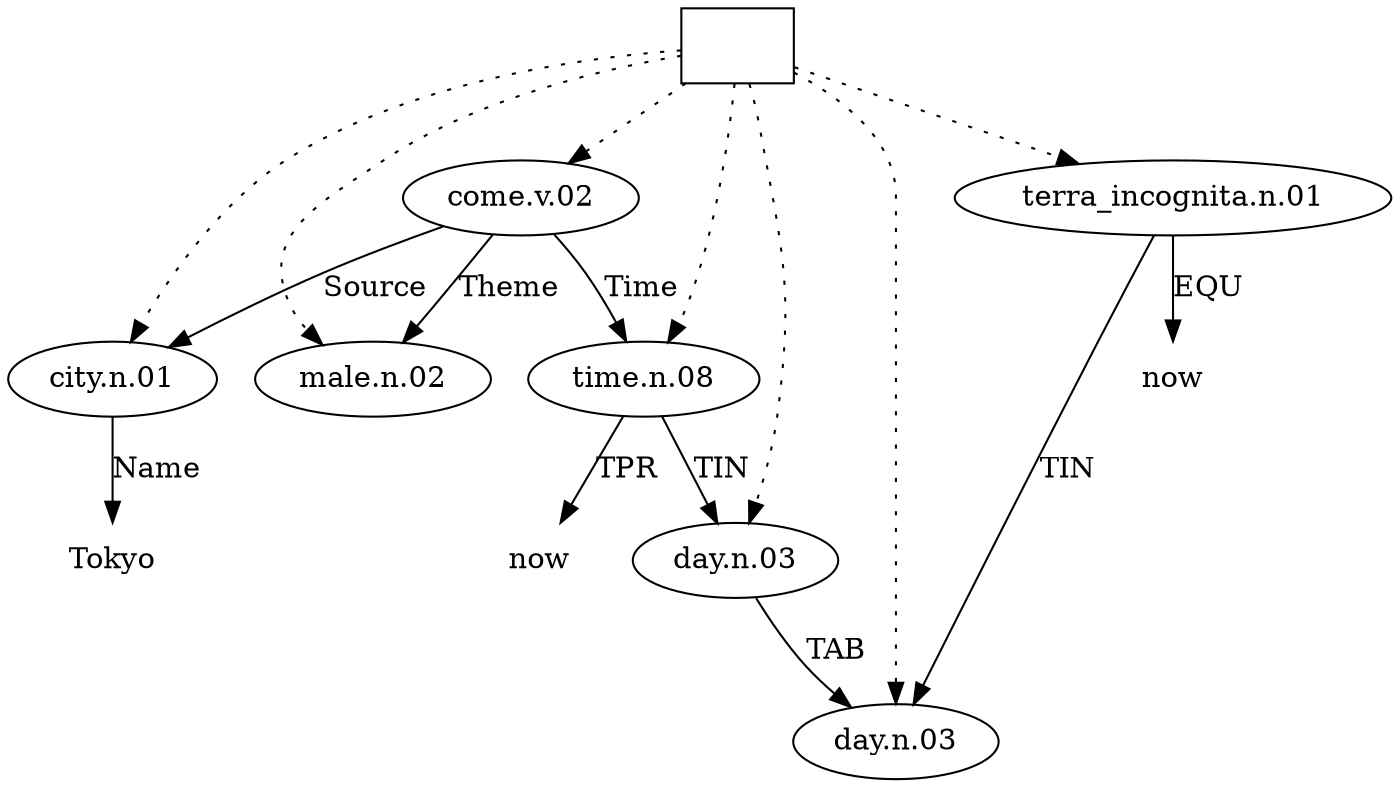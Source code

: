 digraph G {
	graph [bb="0,0,559.79,370"];
	node [label="\N"];
	"B-0"	 [height=0.5,
		label="",
		pos="290.25,352",
		shape=box,
		width=0.75];
	"male.n.02"	 [height=0.5,
		label="male.n.02",
		pos="148.25,192",
		width=1.2638];
	"B-0" -> "male.n.02"	 [pos="e,121.81,206.81 263.22,346.42 231.21,339.9 177.55,325.45 140.25,297 112.41,275.77 86.698,259.37 102.25,228 104.99,222.47 109.07,\
217.58 113.68,213.34",
		style=dotted];
	"come.v.02"	 [height=0.5,
		label="come.v.02",
		pos="198.25,279",
		width=1.354];
	"B-0" -> "come.v.02"	 [pos="e,218.43,295.58 267.98,333.81 255.47,324.16 239.74,312.02 226.39,301.72",
		style=dotted];
	"time.n.08"	 [height=0.5,
		label="time.n.08",
		pos="256.25,192",
		width=1.2277];
	"B-0" -> "time.n.08"	 [pos="e,260.21,210.08 286.72,333.87 281.8,310.09 272.55,265.73 264.25,228 263.66,225.35 263.05,222.59 262.43,219.84",
		style=dotted];
	"city.n.01"	 [height=0.5,
		label="city.n.01",
		pos="42.246,192",
		width=1.1735];
	"B-0" -> "city.n.01"	 [pos="e,46.861,210.12 263.06,349.9 222.88,346.96 147.16,336.19 98.246,297 73.572,277.23 58.306,243.55 50.066,219.88",
		style=dotted];
	"day.n.03"	 [height=0.5,
		label="day.n.03",
		pos="366.25,18",
		width=1.1735];
	"B-0" -> "day.n.03"	 [pos="e,366.25,36.256 317.25,339.18 339.1,327.59 366.25,307.63 366.25,280 366.25,280 366.25,280 366.25,104 366.25,84.753 366.25,63.054 \
366.25,46.397",
		style=dotted];
	"day.n.03-1"	 [height=0.5,
		label="day.n.03",
		pos="296.25,105",
		width=1.1735];
	"B-0" -> "day.n.03-1"	 [pos="e,302.47,122.88 293.95,333.96 295.11,328.27 296.33,321.88 297.25,316 307.03,253.42 311.16,237.31 309.25,174 308.8,159.31 309.91,\
155.45 307.25,141 306.74,138.28 306.09,135.47 305.36,132.68",
		style=dotted];
	"terra_incognita.n.01"	 [height=0.5,
		label="terra_incognita.n.01",
		pos="477.25,279",
		width=2.2929];
	"B-0" -> "terra_incognita.n.01"	 [pos="e,437.96,294.92 317.44,340.68 346.42,329.67 392.91,312.02 428.3,298.59",
		style=dotted];
	"come.v.02" -> "male.n.02"	 [label=Theme,
		lp="195.75,235.5",
		pos="e,158.1,209.76 188.37,261.21 181.25,249.1 171.5,232.53 163.4,218.76"];
	"come.v.02" -> "time.n.08"	 [label=Time,
		lp="245.75,235.5",
		pos="e,245.01,209.47 209.71,261.21 218.1,248.9 229.64,232 239.12,218.09"];
	"come.v.02" -> "city.n.01"	 [label=Source,
		lp="147.25,235.5",
		pos="e,65.433,207.26 169.33,264.34 156.35,258.06 140.91,250.37 127.25,243 109.49,233.42 90.063,222.06 74.271,212.59"];
	now	 [height=0.5,
		label=now,
		pos="209.25,105",
		shape=none,
		width=0.75];
	"time.n.08" -> now	 [label=TPR,
		lp="250.25,148.5",
		pos="e,218.67,123.05 246.96,174.21 240.31,162.18 231.22,145.75 223.64,132.03"];
	"time.n.08" -> "day.n.03-1"	 [label=TIN,
		lp="291.25,148.5",
		pos="e,288.36,122.76 264.15,174.21 269.79,162.22 277.49,145.85 283.94,132.16"];
	Tokyo	 [height=0.5,
		label=Tokyo,
		pos="42.246,105",
		shape=none,
		width=0.75];
	"city.n.01" -> Tokyo	 [label=Name,
		lp="58.746,148.5",
		pos="e,42.246,123.18 42.246,173.8 42.246,162.16 42.246,146.55 42.246,133.24"];
	"day.n.03-1" -> "day.n.03"	 [label=TAB,
		lp="338.25,61.5",
		pos="e,345.22,34.018 303.91,86.816 308.89,76.686 315.98,63.948 324.25,54 328.13,49.323 332.7,44.795 337.37,40.634"];
	"terra_incognita.n.01" -> "day.n.03"	 [label=TIN,
		lp="430.25,148.5",
		pos="e,373.11,36.079 467.52,260.94 459.94,247.35 449.37,227.73 441.25,210 410.22,142.33 407.63,123.23 380.25,54 379.16,51.261 378.03,\
48.404 376.89,45.555"];
	"now-1"	 [height=0.5,
		label=now,
		pos="477.25,192",
		shape=none,
		width=0.75];
	"terra_incognita.n.01" -> "now-1"	 [label=EQU,
		lp="491.75,235.5",
		pos="e,477.25,210.18 477.25,260.8 477.25,249.16 477.25,233.55 477.25,220.24"];
}
